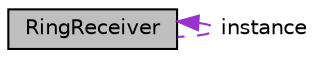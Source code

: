 digraph "RingReceiver"
{
 // LATEX_PDF_SIZE
  edge [fontname="Helvetica",fontsize="10",labelfontname="Helvetica",labelfontsize="10"];
  node [fontname="Helvetica",fontsize="10",shape=record];
  Node1 [label="RingReceiver",height=0.2,width=0.4,color="black", fillcolor="grey75", style="filled", fontcolor="black",tooltip="RingReceiver class."];
  Node1 -> Node1 [dir="back",color="darkorchid3",fontsize="10",style="dashed",label=" instance" ,fontname="Helvetica"];
}

